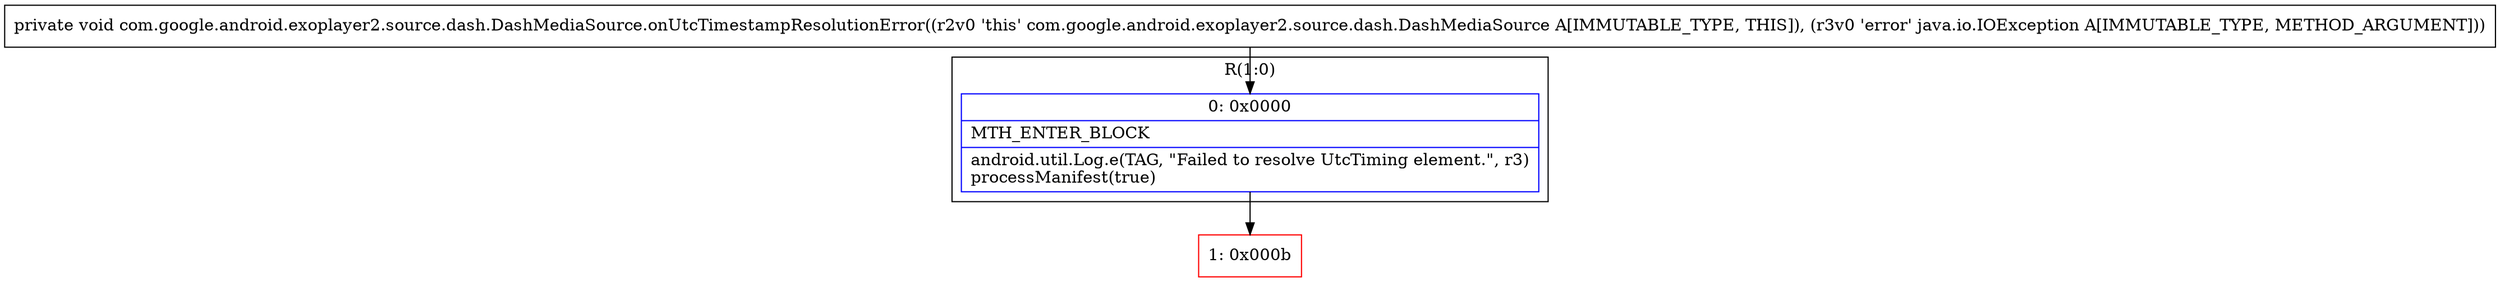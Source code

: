 digraph "CFG forcom.google.android.exoplayer2.source.dash.DashMediaSource.onUtcTimestampResolutionError(Ljava\/io\/IOException;)V" {
subgraph cluster_Region_1897613045 {
label = "R(1:0)";
node [shape=record,color=blue];
Node_0 [shape=record,label="{0\:\ 0x0000|MTH_ENTER_BLOCK\l|android.util.Log.e(TAG, \"Failed to resolve UtcTiming element.\", r3)\lprocessManifest(true)\l}"];
}
Node_1 [shape=record,color=red,label="{1\:\ 0x000b}"];
MethodNode[shape=record,label="{private void com.google.android.exoplayer2.source.dash.DashMediaSource.onUtcTimestampResolutionError((r2v0 'this' com.google.android.exoplayer2.source.dash.DashMediaSource A[IMMUTABLE_TYPE, THIS]), (r3v0 'error' java.io.IOException A[IMMUTABLE_TYPE, METHOD_ARGUMENT])) }"];
MethodNode -> Node_0;
Node_0 -> Node_1;
}

